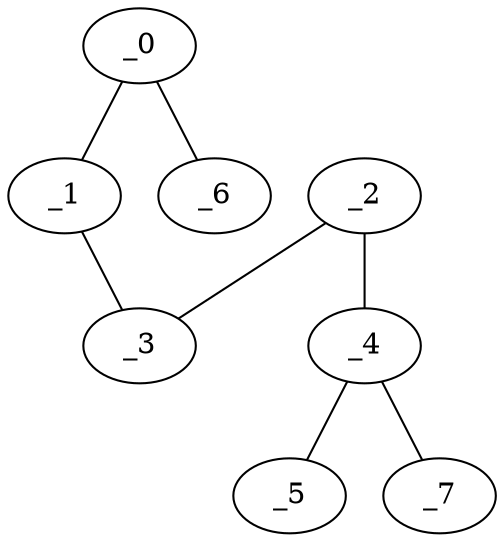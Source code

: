 graph HP1_0054 {
	_0	 [x="0.96",
		y="2.86"];
	_1	 [x="1.07126",
		y="0.391055"];
	_0 -- _1;
	_6	 [x="1.95154",
		y="2.59039"];
	_0 -- _6;
	_3	 [x="2.45294",
		y="2.42547"];
	_1 -- _3;
	_2	 [x="2.03686",
		y="0.745627"];
	_2 -- _3;
	_4	 [x="0.73",
		y="1.75"];
	_2 -- _4;
	_5	 [x="2.92882",
		y="1.85151"];
	_4 -- _5;
	_7	 [x="1.17564",
		y="0.317429"];
	_4 -- _7;
}
